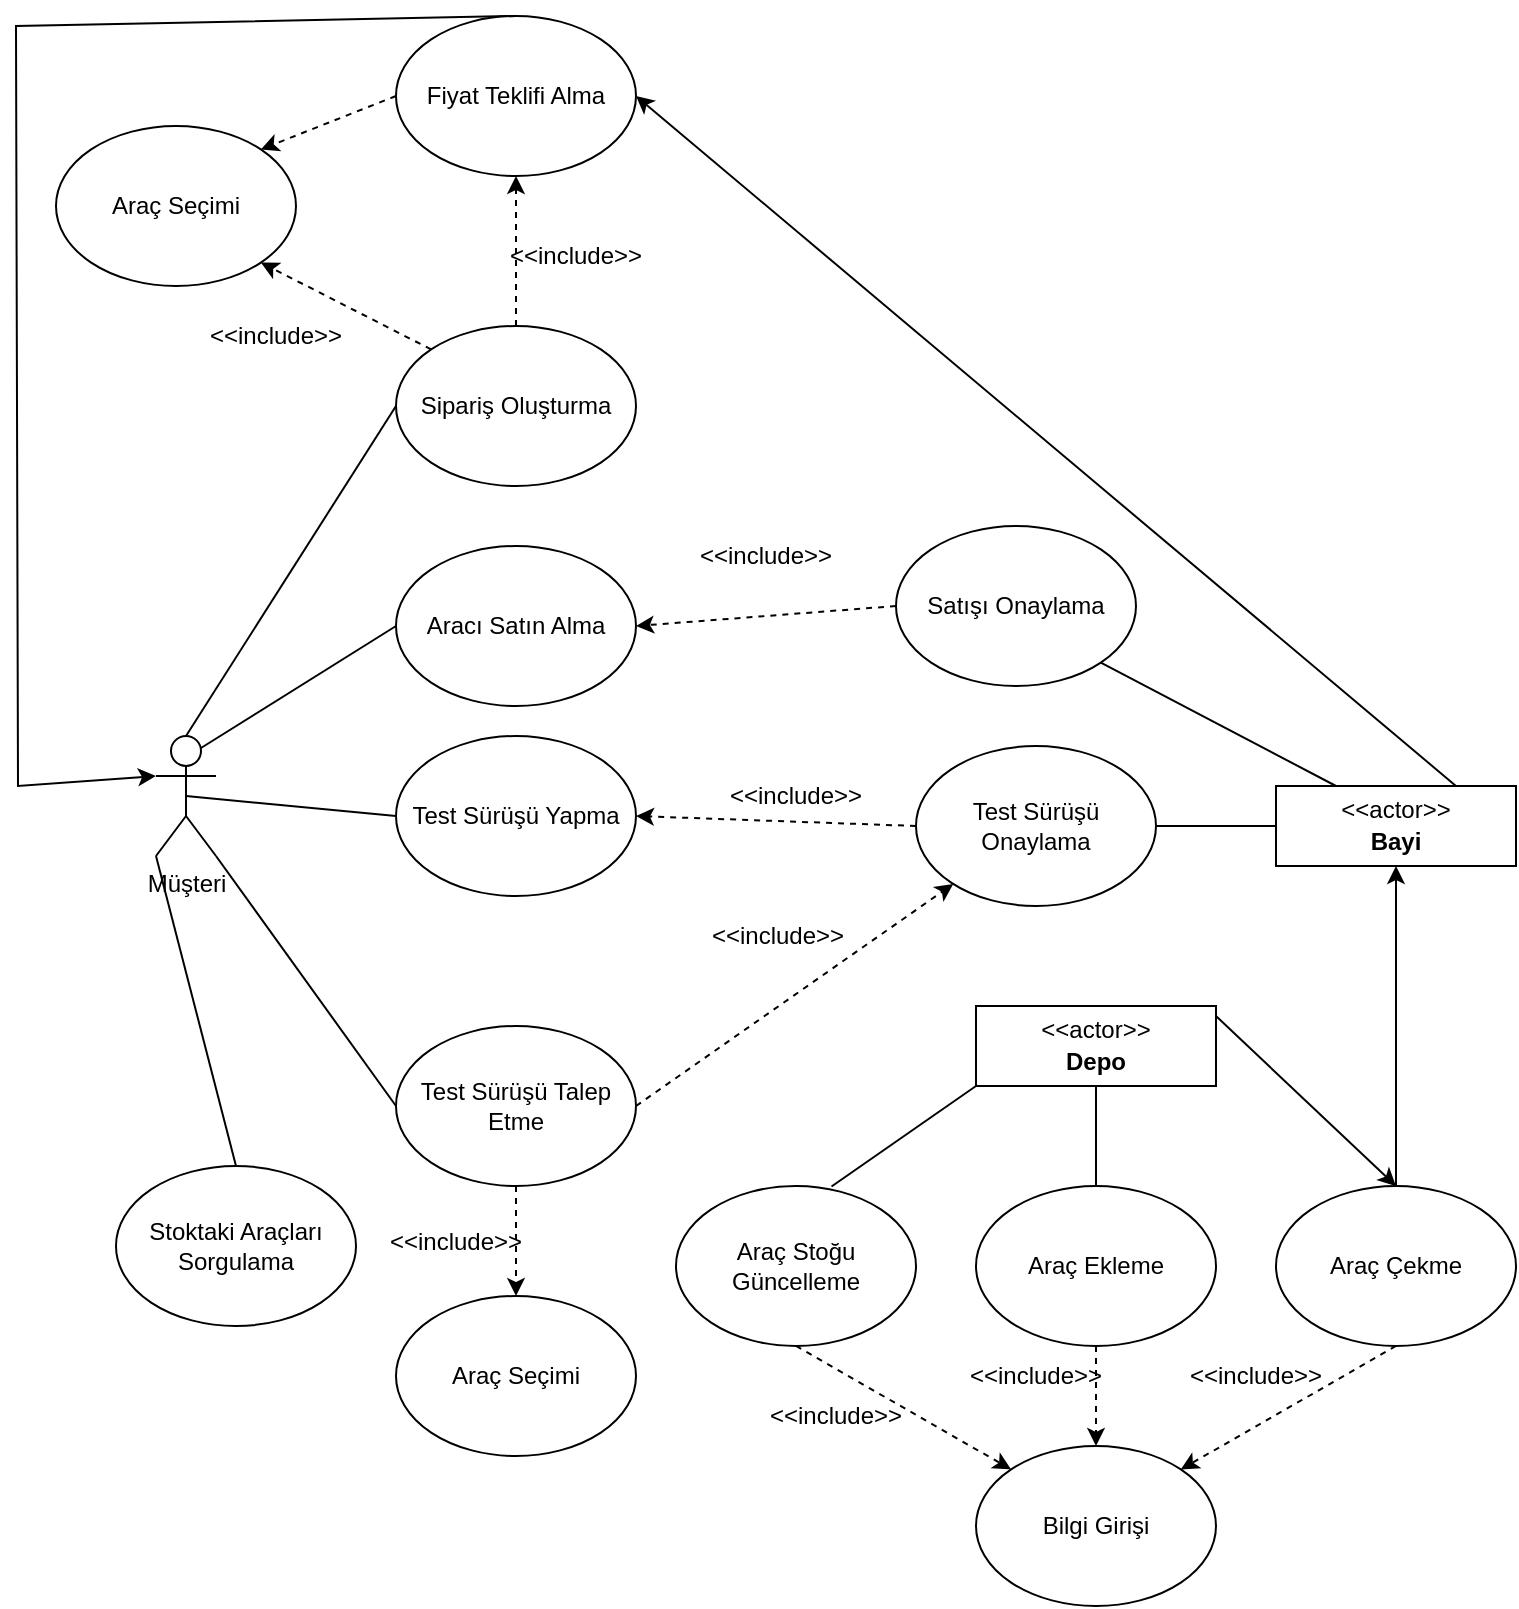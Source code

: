 <mxfile version="27.0.6">
  <diagram name="Sayfa -1" id="X-VM2zPhGA3CFvxgHZqU">
    <mxGraphModel dx="2084" dy="1068" grid="1" gridSize="10" guides="1" tooltips="1" connect="1" arrows="1" fold="1" page="1" pageScale="1" pageWidth="827" pageHeight="1169" math="0" shadow="0">
      <root>
        <mxCell id="0" />
        <mxCell id="1" parent="0" />
        <mxCell id="dp5F_s6Nj8RVhwZsUuF0-4" value="Müşteri" style="shape=umlActor;verticalLabelPosition=bottom;verticalAlign=top;html=1;outlineConnect=0;textShadow=0;" parent="1" vertex="1">
          <mxGeometry x="109" y="455" width="30" height="60" as="geometry" />
        </mxCell>
        <mxCell id="dp5F_s6Nj8RVhwZsUuF0-6" value="Stoktaki Araçları Sorgulama" style="ellipse;whiteSpace=wrap;html=1;" parent="1" vertex="1">
          <mxGeometry x="89" y="670" width="120" height="80" as="geometry" />
        </mxCell>
        <mxCell id="dp5F_s6Nj8RVhwZsUuF0-7" value="Sipariş Oluşturma" style="ellipse;whiteSpace=wrap;html=1;" parent="1" vertex="1">
          <mxGeometry x="229" y="250" width="120" height="80" as="geometry" />
        </mxCell>
        <mxCell id="dp5F_s6Nj8RVhwZsUuF0-9" value="Araç Çekme" style="ellipse;whiteSpace=wrap;html=1;" parent="1" vertex="1">
          <mxGeometry x="669" y="680" width="120" height="80" as="geometry" />
        </mxCell>
        <mxCell id="dp5F_s6Nj8RVhwZsUuF0-10" value="" style="endArrow=classic;html=1;rounded=0;exitX=1;exitY=0.25;exitDx=0;exitDy=0;entryX=0.5;entryY=0;entryDx=0;entryDy=0;" parent="1" source="PK9hX_vZC2HyedBlvUml-5" target="dp5F_s6Nj8RVhwZsUuF0-9" edge="1">
          <mxGeometry width="50" height="50" relative="1" as="geometry">
            <mxPoint x="464" y="615" as="sourcePoint" />
            <mxPoint x="559" y="665" as="targetPoint" />
          </mxGeometry>
        </mxCell>
        <mxCell id="dp5F_s6Nj8RVhwZsUuF0-11" value="" style="endArrow=classic;html=1;rounded=0;exitX=0.5;exitY=0;exitDx=0;exitDy=0;entryX=0.5;entryY=1;entryDx=0;entryDy=0;" parent="1" source="dp5F_s6Nj8RVhwZsUuF0-9" target="PK9hX_vZC2HyedBlvUml-3" edge="1">
          <mxGeometry width="50" height="50" relative="1" as="geometry">
            <mxPoint x="519" y="675" as="sourcePoint" />
            <mxPoint x="689" y="525" as="targetPoint" />
          </mxGeometry>
        </mxCell>
        <mxCell id="dp5F_s6Nj8RVhwZsUuF0-17" value="" style="endArrow=none;html=1;rounded=0;exitX=0;exitY=1;exitDx=0;exitDy=0;exitPerimeter=0;entryX=0.5;entryY=0;entryDx=0;entryDy=0;" parent="1" source="dp5F_s6Nj8RVhwZsUuF0-4" target="dp5F_s6Nj8RVhwZsUuF0-6" edge="1">
          <mxGeometry width="50" height="50" relative="1" as="geometry">
            <mxPoint x="179" y="685" as="sourcePoint" />
            <mxPoint x="229" y="635" as="targetPoint" />
          </mxGeometry>
        </mxCell>
        <mxCell id="dp5F_s6Nj8RVhwZsUuF0-18" value="" style="endArrow=none;html=1;rounded=0;exitX=0.5;exitY=0;exitDx=0;exitDy=0;exitPerimeter=0;entryX=0;entryY=0.5;entryDx=0;entryDy=0;" parent="1" source="dp5F_s6Nj8RVhwZsUuF0-4" target="dp5F_s6Nj8RVhwZsUuF0-7" edge="1">
          <mxGeometry width="50" height="50" relative="1" as="geometry">
            <mxPoint x="189" y="361" as="sourcePoint" />
            <mxPoint x="246.5" y="515" as="targetPoint" />
          </mxGeometry>
        </mxCell>
        <mxCell id="dp5F_s6Nj8RVhwZsUuF0-22" value="Test Sürüşü Yapma" style="ellipse;whiteSpace=wrap;html=1;" parent="1" vertex="1">
          <mxGeometry x="229" y="455" width="120" height="80" as="geometry" />
        </mxCell>
        <mxCell id="dp5F_s6Nj8RVhwZsUuF0-26" value="" style="endArrow=none;html=1;rounded=0;exitX=0.5;exitY=0.5;exitDx=0;exitDy=0;exitPerimeter=0;entryX=0;entryY=0.5;entryDx=0;entryDy=0;" parent="1" source="dp5F_s6Nj8RVhwZsUuF0-4" target="dp5F_s6Nj8RVhwZsUuF0-22" edge="1">
          <mxGeometry width="50" height="50" relative="1" as="geometry">
            <mxPoint x="339" y="585" as="sourcePoint" />
            <mxPoint x="389" y="535" as="targetPoint" />
          </mxGeometry>
        </mxCell>
        <mxCell id="dp5F_s6Nj8RVhwZsUuF0-31" value="Satışı Onaylama" style="ellipse;whiteSpace=wrap;html=1;" parent="1" vertex="1">
          <mxGeometry x="479" y="350" width="120" height="80" as="geometry" />
        </mxCell>
        <mxCell id="dp5F_s6Nj8RVhwZsUuF0-32" value="" style="endArrow=none;html=1;rounded=0;exitX=0.25;exitY=0;exitDx=0;exitDy=0;entryX=1;entryY=1;entryDx=0;entryDy=0;" parent="1" source="PK9hX_vZC2HyedBlvUml-2" target="dp5F_s6Nj8RVhwZsUuF0-31" edge="1">
          <mxGeometry width="50" height="50" relative="1" as="geometry">
            <mxPoint x="696.5" y="471" as="sourcePoint" />
            <mxPoint x="599" y="335" as="targetPoint" />
          </mxGeometry>
        </mxCell>
        <mxCell id="PK9hX_vZC2HyedBlvUml-1" value="" style="fontStyle=1;align=center;verticalAlign=middle;childLayout=stackLayout;horizontal=1;horizontalStack=0;resizeParent=1;resizeParentMax=0;resizeLast=0;marginBottom=0;" parent="1" vertex="1">
          <mxGeometry x="669" y="480" width="120" height="40" as="geometry" />
        </mxCell>
        <mxCell id="PK9hX_vZC2HyedBlvUml-2" value="&amp;lt;&amp;lt;actor&amp;gt;&amp;gt;" style="html=1;align=center;spacing=0;verticalAlign=middle;strokeColor=none;fillColor=none;whiteSpace=wrap;spacingTop=3;" parent="PK9hX_vZC2HyedBlvUml-1" vertex="1">
          <mxGeometry width="120" height="20" as="geometry" />
        </mxCell>
        <mxCell id="PK9hX_vZC2HyedBlvUml-3" value="Bayi" style="html=1;align=center;spacing=0;verticalAlign=middle;strokeColor=none;fillColor=none;whiteSpace=wrap;spacingBottom=4;fontStyle=1" parent="PK9hX_vZC2HyedBlvUml-1" vertex="1">
          <mxGeometry y="20" width="120" height="20" as="geometry" />
        </mxCell>
        <mxCell id="PK9hX_vZC2HyedBlvUml-4" value="" style="fontStyle=1;align=center;verticalAlign=middle;childLayout=stackLayout;horizontal=1;horizontalStack=0;resizeParent=1;resizeParentMax=0;resizeLast=0;marginBottom=0;" parent="1" vertex="1">
          <mxGeometry x="519" y="590" width="120" height="40" as="geometry" />
        </mxCell>
        <mxCell id="PK9hX_vZC2HyedBlvUml-5" value="&amp;lt;&amp;lt;actor&amp;gt;&amp;gt;" style="html=1;align=center;spacing=0;verticalAlign=middle;strokeColor=none;fillColor=none;whiteSpace=wrap;spacingTop=3;" parent="PK9hX_vZC2HyedBlvUml-4" vertex="1">
          <mxGeometry width="120" height="20" as="geometry" />
        </mxCell>
        <mxCell id="PK9hX_vZC2HyedBlvUml-6" value="Depo" style="html=1;align=center;spacing=0;verticalAlign=middle;strokeColor=none;fillColor=none;whiteSpace=wrap;spacingBottom=4;fontStyle=1" parent="PK9hX_vZC2HyedBlvUml-4" vertex="1">
          <mxGeometry y="20" width="120" height="20" as="geometry" />
        </mxCell>
        <mxCell id="dWlnRMjQW8WXtGIZt7kH-2" value="Araç Ekleme" style="ellipse;whiteSpace=wrap;html=1;" parent="1" vertex="1">
          <mxGeometry x="519" y="680" width="120" height="80" as="geometry" />
        </mxCell>
        <mxCell id="dWlnRMjQW8WXtGIZt7kH-3" value="Araç Stoğu Güncelleme" style="ellipse;whiteSpace=wrap;html=1;" parent="1" vertex="1">
          <mxGeometry x="369" y="680" width="120" height="80" as="geometry" />
        </mxCell>
        <mxCell id="dWlnRMjQW8WXtGIZt7kH-6" value="Test Sürüşü Talep Etme" style="ellipse;whiteSpace=wrap;html=1;" parent="1" vertex="1">
          <mxGeometry x="229" y="600" width="120" height="80" as="geometry" />
        </mxCell>
        <mxCell id="dWlnRMjQW8WXtGIZt7kH-7" value="Test Sürüşü Onaylama" style="ellipse;whiteSpace=wrap;html=1;" parent="1" vertex="1">
          <mxGeometry x="489" y="460" width="120" height="80" as="geometry" />
        </mxCell>
        <mxCell id="dWlnRMjQW8WXtGIZt7kH-9" value="" style="endArrow=none;html=1;rounded=0;exitX=1;exitY=1;exitDx=0;exitDy=0;exitPerimeter=0;entryX=0;entryY=0.5;entryDx=0;entryDy=0;" parent="1" source="dp5F_s6Nj8RVhwZsUuF0-4" target="dWlnRMjQW8WXtGIZt7kH-6" edge="1">
          <mxGeometry width="50" height="50" relative="1" as="geometry">
            <mxPoint x="209" y="550" as="sourcePoint" />
            <mxPoint x="259" y="500" as="targetPoint" />
          </mxGeometry>
        </mxCell>
        <mxCell id="dWlnRMjQW8WXtGIZt7kH-14" value="" style="html=1;labelBackgroundColor=#ffffff;startArrow=none;startFill=0;startSize=6;endArrow=classic;endFill=1;endSize=6;jettySize=auto;orthogonalLoop=1;strokeWidth=1;dashed=1;fontSize=14;rounded=0;exitX=1;exitY=0.5;exitDx=0;exitDy=0;" parent="1" source="dWlnRMjQW8WXtGIZt7kH-6" target="dWlnRMjQW8WXtGIZt7kH-7" edge="1">
          <mxGeometry width="60" height="60" relative="1" as="geometry">
            <mxPoint x="409" y="510" as="sourcePoint" />
            <mxPoint x="399" y="465" as="targetPoint" />
          </mxGeometry>
        </mxCell>
        <mxCell id="dWlnRMjQW8WXtGIZt7kH-15" value="&amp;lt;&amp;lt;include&amp;gt;&amp;gt;" style="text;html=1;align=center;verticalAlign=middle;whiteSpace=wrap;rounded=0;" parent="1" vertex="1">
          <mxGeometry x="390" y="540" width="60" height="30" as="geometry" />
        </mxCell>
        <mxCell id="dWlnRMjQW8WXtGIZt7kH-16" value="" style="endArrow=none;html=1;rounded=0;exitX=0;exitY=0;exitDx=0;exitDy=0;entryX=1;entryY=0.5;entryDx=0;entryDy=0;" parent="1" source="PK9hX_vZC2HyedBlvUml-3" target="dWlnRMjQW8WXtGIZt7kH-7" edge="1">
          <mxGeometry width="50" height="50" relative="1" as="geometry">
            <mxPoint x="449" y="440" as="sourcePoint" />
            <mxPoint x="499" y="390" as="targetPoint" />
          </mxGeometry>
        </mxCell>
        <mxCell id="dWlnRMjQW8WXtGIZt7kH-18" value="Aracı Satın Alma" style="ellipse;whiteSpace=wrap;html=1;" parent="1" vertex="1">
          <mxGeometry x="229" y="360" width="120" height="80" as="geometry" />
        </mxCell>
        <mxCell id="dWlnRMjQW8WXtGIZt7kH-19" value="" style="endArrow=none;html=1;rounded=0;exitX=0.75;exitY=0.1;exitDx=0;exitDy=0;exitPerimeter=0;entryX=0;entryY=0.5;entryDx=0;entryDy=0;" parent="1" source="dp5F_s6Nj8RVhwZsUuF0-4" target="dWlnRMjQW8WXtGIZt7kH-18" edge="1">
          <mxGeometry width="50" height="50" relative="1" as="geometry">
            <mxPoint x="219" y="365" as="sourcePoint" />
            <mxPoint x="244" y="250" as="targetPoint" />
          </mxGeometry>
        </mxCell>
        <mxCell id="dWlnRMjQW8WXtGIZt7kH-20" value="" style="html=1;labelBackgroundColor=#ffffff;startArrow=none;startFill=0;startSize=6;endArrow=classic;endFill=1;endSize=6;jettySize=auto;orthogonalLoop=1;strokeWidth=1;dashed=1;fontSize=14;rounded=0;exitX=0.5;exitY=0;exitDx=0;exitDy=0;entryX=0.5;entryY=1;entryDx=0;entryDy=0;" parent="1" source="dp5F_s6Nj8RVhwZsUuF0-7" target="dWlnRMjQW8WXtGIZt7kH-40" edge="1">
          <mxGeometry width="60" height="60" relative="1" as="geometry">
            <mxPoint x="507" y="592" as="sourcePoint" />
            <mxPoint x="440" y="220" as="targetPoint" />
          </mxGeometry>
        </mxCell>
        <mxCell id="dWlnRMjQW8WXtGIZt7kH-21" value="" style="html=1;labelBackgroundColor=#ffffff;startArrow=none;startFill=0;startSize=6;endArrow=classic;endFill=1;endSize=6;jettySize=auto;orthogonalLoop=1;strokeWidth=1;dashed=1;fontSize=14;rounded=0;exitX=0;exitY=0.5;exitDx=0;exitDy=0;" parent="1" source="dp5F_s6Nj8RVhwZsUuF0-31" edge="1">
          <mxGeometry width="60" height="60" relative="1" as="geometry">
            <mxPoint x="517" y="602" as="sourcePoint" />
            <mxPoint x="349" y="400" as="targetPoint" />
          </mxGeometry>
        </mxCell>
        <mxCell id="dWlnRMjQW8WXtGIZt7kH-22" value="&amp;lt;&amp;lt;include&amp;gt;&amp;gt;" style="text;html=1;align=center;verticalAlign=middle;whiteSpace=wrap;rounded=0;" parent="1" vertex="1">
          <mxGeometry x="289" y="200" width="60" height="30" as="geometry" />
        </mxCell>
        <mxCell id="dWlnRMjQW8WXtGIZt7kH-23" value="&amp;lt;&amp;lt;include&amp;gt;&amp;gt;" style="text;html=1;align=center;verticalAlign=middle;whiteSpace=wrap;rounded=0;" parent="1" vertex="1">
          <mxGeometry x="383.5" y="350" width="60" height="30" as="geometry" />
        </mxCell>
        <mxCell id="dWlnRMjQW8WXtGIZt7kH-24" value="Araç Seçimi" style="ellipse;whiteSpace=wrap;html=1;" parent="1" vertex="1">
          <mxGeometry x="229" y="735" width="120" height="80" as="geometry" />
        </mxCell>
        <mxCell id="dWlnRMjQW8WXtGIZt7kH-25" value="" style="html=1;labelBackgroundColor=#ffffff;startArrow=none;startFill=0;startSize=6;endArrow=classic;endFill=1;endSize=6;jettySize=auto;orthogonalLoop=1;strokeWidth=1;dashed=1;fontSize=14;rounded=0;exitX=0.5;exitY=1;exitDx=0;exitDy=0;entryX=0.5;entryY=0;entryDx=0;entryDy=0;" parent="1" source="dWlnRMjQW8WXtGIZt7kH-6" target="dWlnRMjQW8WXtGIZt7kH-24" edge="1">
          <mxGeometry width="60" height="60" relative="1" as="geometry">
            <mxPoint x="299" y="590" as="sourcePoint" />
            <mxPoint x="357" y="518" as="targetPoint" />
          </mxGeometry>
        </mxCell>
        <mxCell id="dWlnRMjQW8WXtGIZt7kH-27" value="Araç Seçimi" style="ellipse;whiteSpace=wrap;html=1;" parent="1" vertex="1">
          <mxGeometry x="59" y="150" width="120" height="80" as="geometry" />
        </mxCell>
        <mxCell id="dWlnRMjQW8WXtGIZt7kH-29" value="" style="html=1;labelBackgroundColor=#ffffff;startArrow=none;startFill=0;startSize=6;endArrow=classic;endFill=1;endSize=6;jettySize=auto;orthogonalLoop=1;strokeWidth=1;dashed=1;fontSize=14;rounded=0;exitX=0;exitY=0;exitDx=0;exitDy=0;entryX=1;entryY=1;entryDx=0;entryDy=0;" parent="1" source="dp5F_s6Nj8RVhwZsUuF0-7" target="dWlnRMjQW8WXtGIZt7kH-27" edge="1">
          <mxGeometry width="60" height="60" relative="1" as="geometry">
            <mxPoint x="299" y="670" as="sourcePoint" />
            <mxPoint x="189" y="290" as="targetPoint" />
          </mxGeometry>
        </mxCell>
        <mxCell id="dWlnRMjQW8WXtGIZt7kH-31" value="Bilgi Girişi" style="ellipse;whiteSpace=wrap;html=1;" parent="1" vertex="1">
          <mxGeometry x="519" y="810" width="120" height="80" as="geometry" />
        </mxCell>
        <mxCell id="dWlnRMjQW8WXtGIZt7kH-32" value="" style="html=1;labelBackgroundColor=#ffffff;startArrow=none;startFill=0;startSize=6;endArrow=classic;endFill=1;endSize=6;jettySize=auto;orthogonalLoop=1;strokeWidth=1;dashed=1;fontSize=14;rounded=0;exitX=0.5;exitY=1;exitDx=0;exitDy=0;entryX=0;entryY=0;entryDx=0;entryDy=0;" parent="1" target="dWlnRMjQW8WXtGIZt7kH-31" edge="1">
          <mxGeometry width="60" height="60" relative="1" as="geometry">
            <mxPoint x="429" y="760" as="sourcePoint" />
            <mxPoint x="329" y="625" as="targetPoint" />
          </mxGeometry>
        </mxCell>
        <mxCell id="dWlnRMjQW8WXtGIZt7kH-33" value="" style="html=1;labelBackgroundColor=#ffffff;startArrow=none;startFill=0;startSize=6;endArrow=classic;endFill=1;endSize=6;jettySize=auto;orthogonalLoop=1;strokeWidth=1;dashed=1;fontSize=14;rounded=0;exitX=0.5;exitY=1;exitDx=0;exitDy=0;entryX=0.5;entryY=0;entryDx=0;entryDy=0;" parent="1" source="dWlnRMjQW8WXtGIZt7kH-2" target="dWlnRMjQW8WXtGIZt7kH-31" edge="1">
          <mxGeometry width="60" height="60" relative="1" as="geometry">
            <mxPoint x="339" y="560" as="sourcePoint" />
            <mxPoint x="339" y="635" as="targetPoint" />
          </mxGeometry>
        </mxCell>
        <mxCell id="dWlnRMjQW8WXtGIZt7kH-34" value="" style="html=1;labelBackgroundColor=#ffffff;startArrow=none;startFill=0;startSize=6;endArrow=classic;endFill=1;endSize=6;jettySize=auto;orthogonalLoop=1;strokeWidth=1;dashed=1;fontSize=14;rounded=0;exitX=0.5;exitY=1;exitDx=0;exitDy=0;entryX=1;entryY=0;entryDx=0;entryDy=0;" parent="1" source="dp5F_s6Nj8RVhwZsUuF0-9" target="dWlnRMjQW8WXtGIZt7kH-31" edge="1">
          <mxGeometry width="60" height="60" relative="1" as="geometry">
            <mxPoint x="349" y="570" as="sourcePoint" />
            <mxPoint x="349" y="645" as="targetPoint" />
          </mxGeometry>
        </mxCell>
        <mxCell id="dWlnRMjQW8WXtGIZt7kH-37" value="&amp;lt;&amp;lt;include&amp;gt;&amp;gt;" style="text;html=1;align=center;verticalAlign=middle;whiteSpace=wrap;rounded=0;" parent="1" vertex="1">
          <mxGeometry x="419" y="780" width="60" height="30" as="geometry" />
        </mxCell>
        <mxCell id="dWlnRMjQW8WXtGIZt7kH-38" value="&amp;lt;&amp;lt;include&amp;gt;&amp;gt;" style="text;html=1;align=center;verticalAlign=middle;whiteSpace=wrap;rounded=0;" parent="1" vertex="1">
          <mxGeometry x="519" y="760" width="60" height="30" as="geometry" />
        </mxCell>
        <mxCell id="dWlnRMjQW8WXtGIZt7kH-39" value="&amp;lt;&amp;lt;include&amp;gt;&amp;gt;" style="text;html=1;align=center;verticalAlign=middle;whiteSpace=wrap;rounded=0;" parent="1" vertex="1">
          <mxGeometry x="629" y="760" width="60" height="30" as="geometry" />
        </mxCell>
        <mxCell id="dWlnRMjQW8WXtGIZt7kH-40" value="Fiyat Teklifi Alma" style="ellipse;whiteSpace=wrap;html=1;" parent="1" vertex="1">
          <mxGeometry x="229" y="95" width="120" height="80" as="geometry" />
        </mxCell>
        <mxCell id="dWlnRMjQW8WXtGIZt7kH-43" value="" style="html=1;labelBackgroundColor=#ffffff;startArrow=none;startFill=0;startSize=6;endArrow=classic;endFill=1;endSize=6;jettySize=auto;orthogonalLoop=1;strokeWidth=1;dashed=1;fontSize=14;rounded=0;exitX=0;exitY=0.5;exitDx=0;exitDy=0;entryX=1;entryY=0;entryDx=0;entryDy=0;" parent="1" source="dWlnRMjQW8WXtGIZt7kH-40" target="dWlnRMjQW8WXtGIZt7kH-27" edge="1">
          <mxGeometry width="60" height="60" relative="1" as="geometry">
            <mxPoint x="257" y="382" as="sourcePoint" />
            <mxPoint x="151" y="228" as="targetPoint" />
          </mxGeometry>
        </mxCell>
        <mxCell id="dWlnRMjQW8WXtGIZt7kH-46" value="" style="endArrow=classic;html=1;rounded=0;exitX=0.75;exitY=0;exitDx=0;exitDy=0;entryX=1;entryY=0.5;entryDx=0;entryDy=0;" parent="1" source="PK9hX_vZC2HyedBlvUml-2" target="dWlnRMjQW8WXtGIZt7kH-40" edge="1">
          <mxGeometry width="50" height="50" relative="1" as="geometry">
            <mxPoint x="629" y="300" as="sourcePoint" />
            <mxPoint x="679" y="250" as="targetPoint" />
          </mxGeometry>
        </mxCell>
        <mxCell id="dWlnRMjQW8WXtGIZt7kH-47" value="" style="endArrow=classic;html=1;rounded=0;exitX=0.5;exitY=0;exitDx=0;exitDy=0;entryX=0;entryY=0.333;entryDx=0;entryDy=0;entryPerimeter=0;" parent="1" source="dWlnRMjQW8WXtGIZt7kH-40" target="dp5F_s6Nj8RVhwZsUuF0-4" edge="1">
          <mxGeometry width="50" height="50" relative="1" as="geometry">
            <mxPoint x="29" y="370" as="sourcePoint" />
            <mxPoint x="79" y="320" as="targetPoint" />
            <Array as="points">
              <mxPoint x="39" y="100" />
              <mxPoint x="40" y="480" />
            </Array>
          </mxGeometry>
        </mxCell>
        <mxCell id="1Dac07EI5ysLM2O0tz6_-1" value="&amp;lt;&amp;lt;include&amp;gt;&amp;gt;" style="text;html=1;align=center;verticalAlign=middle;whiteSpace=wrap;rounded=0;" vertex="1" parent="1">
          <mxGeometry x="139" y="240" width="60" height="30" as="geometry" />
        </mxCell>
        <mxCell id="1Dac07EI5ysLM2O0tz6_-4" value="" style="endArrow=none;html=1;rounded=0;entryX=0;entryY=1;entryDx=0;entryDy=0;exitX=0.648;exitY=0.003;exitDx=0;exitDy=0;exitPerimeter=0;" edge="1" parent="1" source="dWlnRMjQW8WXtGIZt7kH-3" target="PK9hX_vZC2HyedBlvUml-6">
          <mxGeometry width="50" height="50" relative="1" as="geometry">
            <mxPoint x="340" y="630" as="sourcePoint" />
            <mxPoint x="390" y="580" as="targetPoint" />
          </mxGeometry>
        </mxCell>
        <mxCell id="1Dac07EI5ysLM2O0tz6_-5" value="" style="endArrow=none;html=1;rounded=0;exitX=0.5;exitY=1;exitDx=0;exitDy=0;entryX=0.5;entryY=0;entryDx=0;entryDy=0;" edge="1" parent="1" source="PK9hX_vZC2HyedBlvUml-6" target="dWlnRMjQW8WXtGIZt7kH-2">
          <mxGeometry width="50" height="50" relative="1" as="geometry">
            <mxPoint x="470" y="620" as="sourcePoint" />
            <mxPoint x="520" y="570" as="targetPoint" />
          </mxGeometry>
        </mxCell>
        <mxCell id="1Dac07EI5ysLM2O0tz6_-6" value="&amp;lt;&amp;lt;include&amp;gt;&amp;gt;" style="text;html=1;align=center;verticalAlign=middle;whiteSpace=wrap;rounded=0;" vertex="1" parent="1">
          <mxGeometry x="229" y="690" width="60" height="35" as="geometry" />
        </mxCell>
        <mxCell id="1Dac07EI5ysLM2O0tz6_-8" value="&amp;lt;&amp;lt;include&amp;gt;&amp;gt;" style="text;html=1;align=center;verticalAlign=middle;whiteSpace=wrap;rounded=0;" vertex="1" parent="1">
          <mxGeometry x="399" y="470" width="60" height="30" as="geometry" />
        </mxCell>
        <mxCell id="1Dac07EI5ysLM2O0tz6_-9" value="" style="html=1;labelBackgroundColor=#ffffff;startArrow=none;startFill=0;startSize=6;endArrow=classic;endFill=1;endSize=6;jettySize=auto;orthogonalLoop=1;strokeWidth=1;dashed=1;fontSize=14;rounded=0;exitX=0;exitY=0.5;exitDx=0;exitDy=0;entryX=1;entryY=0.5;entryDx=0;entryDy=0;" edge="1" parent="1" source="dWlnRMjQW8WXtGIZt7kH-7" target="dp5F_s6Nj8RVhwZsUuF0-22">
          <mxGeometry width="60" height="60" relative="1" as="geometry">
            <mxPoint x="430" y="681" as="sourcePoint" />
            <mxPoint x="589" y="570" as="targetPoint" />
          </mxGeometry>
        </mxCell>
      </root>
    </mxGraphModel>
  </diagram>
</mxfile>
